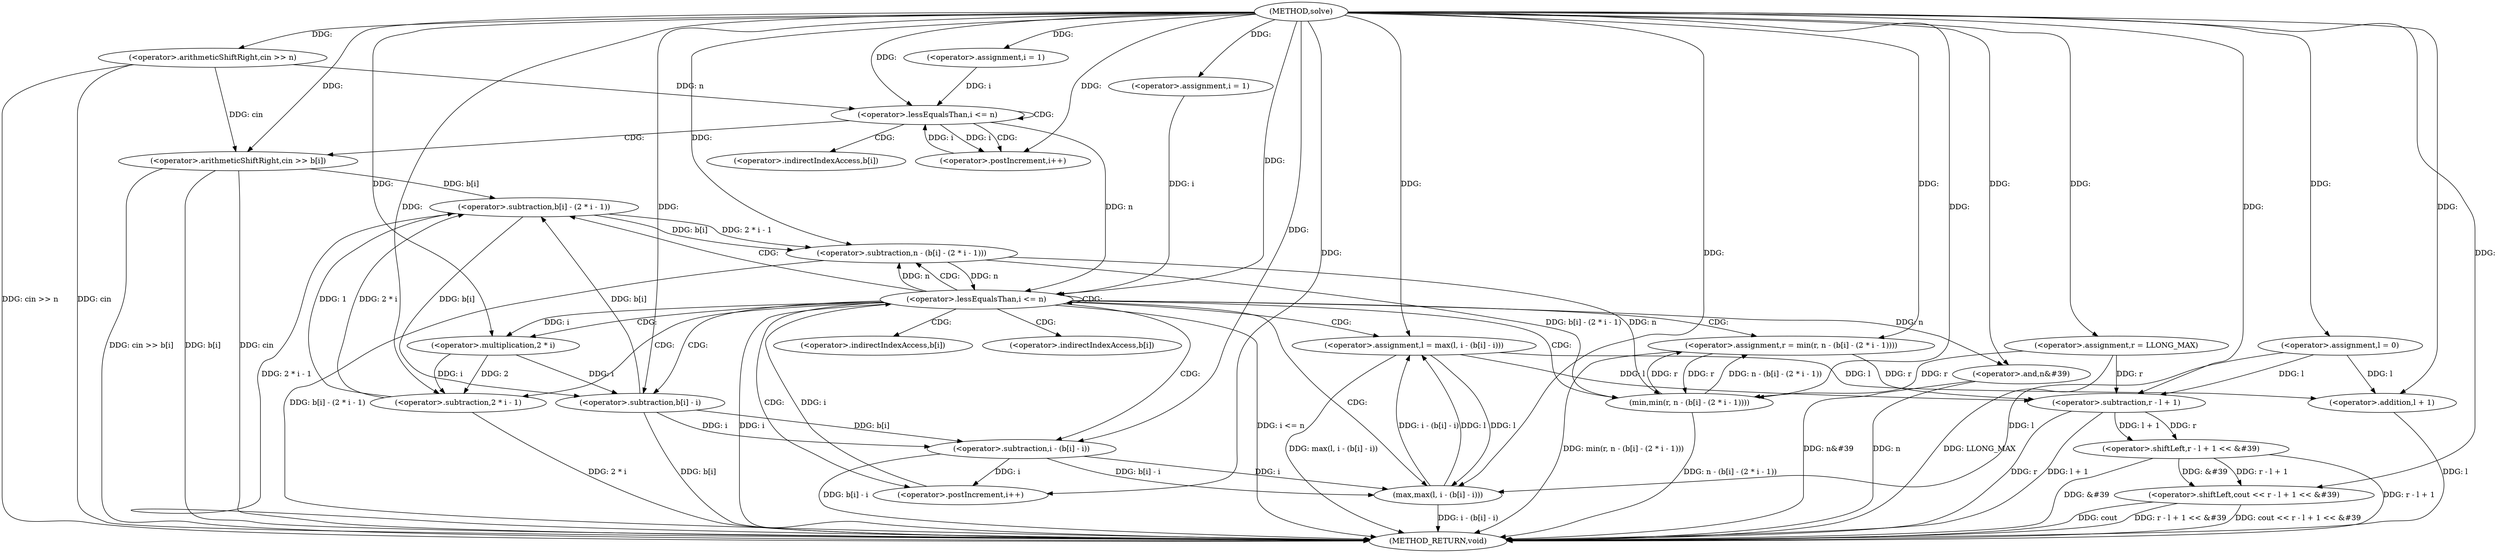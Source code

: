 digraph "solve" {  
"1000101" [label = "(METHOD,solve)" ]
"1000181" [label = "(METHOD_RETURN,void)" ]
"1000104" [label = "(<operator>.arithmeticShiftRight,cin >> n)" ]
"1000124" [label = "(<operator>.assignment,r = LLONG_MAX)" ]
"1000128" [label = "(<operator>.assignment,l = 0)" ]
"1000168" [label = "(<operator>.shiftLeft,cout << r - l + 1 << &#39)" ]
"1000178" [label = "(<operator>.and,n&#39)" ]
"1000110" [label = "(<operator>.assignment,i = 1)" ]
"1000113" [label = "(<operator>.lessEqualsThan,i <= n)" ]
"1000116" [label = "(<operator>.postIncrement,i++)" ]
"1000118" [label = "(<operator>.arithmeticShiftRight,cin >> b[i])" ]
"1000133" [label = "(<operator>.assignment,i = 1)" ]
"1000136" [label = "(<operator>.lessEqualsThan,i <= n)" ]
"1000139" [label = "(<operator>.postIncrement,i++)" ]
"1000142" [label = "(<operator>.assignment,r = min(r, n - (b[i] - (2 * i - 1))))" ]
"1000157" [label = "(<operator>.assignment,l = max(l, i - (b[i] - i)))" ]
"1000170" [label = "(<operator>.shiftLeft,r - l + 1 << &#39)" ]
"1000171" [label = "(<operator>.subtraction,r - l + 1)" ]
"1000144" [label = "(min,min(r, n - (b[i] - (2 * i - 1))))" ]
"1000159" [label = "(max,max(l, i - (b[i] - i)))" ]
"1000173" [label = "(<operator>.addition,l + 1)" ]
"1000146" [label = "(<operator>.subtraction,n - (b[i] - (2 * i - 1)))" ]
"1000161" [label = "(<operator>.subtraction,i - (b[i] - i))" ]
"1000148" [label = "(<operator>.subtraction,b[i] - (2 * i - 1))" ]
"1000163" [label = "(<operator>.subtraction,b[i] - i)" ]
"1000152" [label = "(<operator>.subtraction,2 * i - 1)" ]
"1000153" [label = "(<operator>.multiplication,2 * i)" ]
"1000120" [label = "(<operator>.indirectIndexAccess,b[i])" ]
"1000149" [label = "(<operator>.indirectIndexAccess,b[i])" ]
"1000164" [label = "(<operator>.indirectIndexAccess,b[i])" ]
  "1000104" -> "1000181"  [ label = "DDG: cin"] 
  "1000104" -> "1000181"  [ label = "DDG: cin >> n"] 
  "1000136" -> "1000181"  [ label = "DDG: i"] 
  "1000136" -> "1000181"  [ label = "DDG: i <= n"] 
  "1000171" -> "1000181"  [ label = "DDG: r"] 
  "1000173" -> "1000181"  [ label = "DDG: l"] 
  "1000171" -> "1000181"  [ label = "DDG: l + 1"] 
  "1000170" -> "1000181"  [ label = "DDG: r - l + 1"] 
  "1000170" -> "1000181"  [ label = "DDG: &#39"] 
  "1000168" -> "1000181"  [ label = "DDG: r - l + 1 << &#39"] 
  "1000168" -> "1000181"  [ label = "DDG: cout << r - l + 1 << &#39"] 
  "1000178" -> "1000181"  [ label = "DDG: n"] 
  "1000178" -> "1000181"  [ label = "DDG: n&#39"] 
  "1000152" -> "1000181"  [ label = "DDG: 2 * i"] 
  "1000148" -> "1000181"  [ label = "DDG: 2 * i - 1"] 
  "1000146" -> "1000181"  [ label = "DDG: b[i] - (2 * i - 1)"] 
  "1000144" -> "1000181"  [ label = "DDG: n - (b[i] - (2 * i - 1))"] 
  "1000142" -> "1000181"  [ label = "DDG: min(r, n - (b[i] - (2 * i - 1)))"] 
  "1000163" -> "1000181"  [ label = "DDG: b[i]"] 
  "1000161" -> "1000181"  [ label = "DDG: b[i] - i"] 
  "1000159" -> "1000181"  [ label = "DDG: i - (b[i] - i)"] 
  "1000157" -> "1000181"  [ label = "DDG: max(l, i - (b[i] - i))"] 
  "1000118" -> "1000181"  [ label = "DDG: cin"] 
  "1000118" -> "1000181"  [ label = "DDG: b[i]"] 
  "1000118" -> "1000181"  [ label = "DDG: cin >> b[i]"] 
  "1000168" -> "1000181"  [ label = "DDG: cout"] 
  "1000124" -> "1000181"  [ label = "DDG: LLONG_MAX"] 
  "1000101" -> "1000124"  [ label = "DDG: "] 
  "1000101" -> "1000128"  [ label = "DDG: "] 
  "1000101" -> "1000104"  [ label = "DDG: "] 
  "1000101" -> "1000110"  [ label = "DDG: "] 
  "1000101" -> "1000133"  [ label = "DDG: "] 
  "1000101" -> "1000168"  [ label = "DDG: "] 
  "1000170" -> "1000168"  [ label = "DDG: r - l + 1"] 
  "1000170" -> "1000168"  [ label = "DDG: &#39"] 
  "1000136" -> "1000178"  [ label = "DDG: n"] 
  "1000101" -> "1000178"  [ label = "DDG: "] 
  "1000110" -> "1000113"  [ label = "DDG: i"] 
  "1000116" -> "1000113"  [ label = "DDG: i"] 
  "1000101" -> "1000113"  [ label = "DDG: "] 
  "1000104" -> "1000113"  [ label = "DDG: n"] 
  "1000113" -> "1000116"  [ label = "DDG: i"] 
  "1000101" -> "1000116"  [ label = "DDG: "] 
  "1000104" -> "1000118"  [ label = "DDG: cin"] 
  "1000101" -> "1000118"  [ label = "DDG: "] 
  "1000133" -> "1000136"  [ label = "DDG: i"] 
  "1000139" -> "1000136"  [ label = "DDG: i"] 
  "1000101" -> "1000136"  [ label = "DDG: "] 
  "1000113" -> "1000136"  [ label = "DDG: n"] 
  "1000146" -> "1000136"  [ label = "DDG: n"] 
  "1000161" -> "1000139"  [ label = "DDG: i"] 
  "1000101" -> "1000139"  [ label = "DDG: "] 
  "1000144" -> "1000142"  [ label = "DDG: n - (b[i] - (2 * i - 1))"] 
  "1000144" -> "1000142"  [ label = "DDG: r"] 
  "1000159" -> "1000157"  [ label = "DDG: i - (b[i] - i)"] 
  "1000159" -> "1000157"  [ label = "DDG: l"] 
  "1000171" -> "1000170"  [ label = "DDG: r"] 
  "1000171" -> "1000170"  [ label = "DDG: l + 1"] 
  "1000101" -> "1000142"  [ label = "DDG: "] 
  "1000101" -> "1000157"  [ label = "DDG: "] 
  "1000124" -> "1000171"  [ label = "DDG: r"] 
  "1000142" -> "1000171"  [ label = "DDG: r"] 
  "1000101" -> "1000171"  [ label = "DDG: "] 
  "1000128" -> "1000171"  [ label = "DDG: l"] 
  "1000157" -> "1000171"  [ label = "DDG: l"] 
  "1000124" -> "1000144"  [ label = "DDG: r"] 
  "1000142" -> "1000144"  [ label = "DDG: r"] 
  "1000101" -> "1000144"  [ label = "DDG: "] 
  "1000146" -> "1000144"  [ label = "DDG: b[i] - (2 * i - 1)"] 
  "1000146" -> "1000144"  [ label = "DDG: n"] 
  "1000128" -> "1000159"  [ label = "DDG: l"] 
  "1000157" -> "1000159"  [ label = "DDG: l"] 
  "1000101" -> "1000159"  [ label = "DDG: "] 
  "1000161" -> "1000159"  [ label = "DDG: b[i] - i"] 
  "1000161" -> "1000159"  [ label = "DDG: i"] 
  "1000128" -> "1000173"  [ label = "DDG: l"] 
  "1000157" -> "1000173"  [ label = "DDG: l"] 
  "1000101" -> "1000173"  [ label = "DDG: "] 
  "1000136" -> "1000146"  [ label = "DDG: n"] 
  "1000101" -> "1000146"  [ label = "DDG: "] 
  "1000148" -> "1000146"  [ label = "DDG: 2 * i - 1"] 
  "1000148" -> "1000146"  [ label = "DDG: b[i]"] 
  "1000163" -> "1000161"  [ label = "DDG: i"] 
  "1000101" -> "1000161"  [ label = "DDG: "] 
  "1000163" -> "1000161"  [ label = "DDG: b[i]"] 
  "1000163" -> "1000148"  [ label = "DDG: b[i]"] 
  "1000118" -> "1000148"  [ label = "DDG: b[i]"] 
  "1000152" -> "1000148"  [ label = "DDG: 1"] 
  "1000152" -> "1000148"  [ label = "DDG: 2 * i"] 
  "1000148" -> "1000163"  [ label = "DDG: b[i]"] 
  "1000153" -> "1000163"  [ label = "DDG: i"] 
  "1000101" -> "1000163"  [ label = "DDG: "] 
  "1000153" -> "1000152"  [ label = "DDG: i"] 
  "1000153" -> "1000152"  [ label = "DDG: 2"] 
  "1000101" -> "1000152"  [ label = "DDG: "] 
  "1000101" -> "1000153"  [ label = "DDG: "] 
  "1000136" -> "1000153"  [ label = "DDG: i"] 
  "1000113" -> "1000116"  [ label = "CDG: "] 
  "1000113" -> "1000120"  [ label = "CDG: "] 
  "1000113" -> "1000113"  [ label = "CDG: "] 
  "1000113" -> "1000118"  [ label = "CDG: "] 
  "1000136" -> "1000163"  [ label = "CDG: "] 
  "1000136" -> "1000153"  [ label = "CDG: "] 
  "1000136" -> "1000164"  [ label = "CDG: "] 
  "1000136" -> "1000159"  [ label = "CDG: "] 
  "1000136" -> "1000142"  [ label = "CDG: "] 
  "1000136" -> "1000161"  [ label = "CDG: "] 
  "1000136" -> "1000152"  [ label = "CDG: "] 
  "1000136" -> "1000139"  [ label = "CDG: "] 
  "1000136" -> "1000148"  [ label = "CDG: "] 
  "1000136" -> "1000146"  [ label = "CDG: "] 
  "1000136" -> "1000136"  [ label = "CDG: "] 
  "1000136" -> "1000144"  [ label = "CDG: "] 
  "1000136" -> "1000157"  [ label = "CDG: "] 
  "1000136" -> "1000149"  [ label = "CDG: "] 
}
